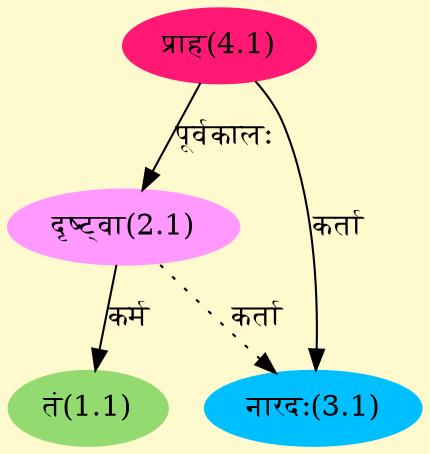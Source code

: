 digraph G{
rankdir=BT;
 compound=true;
 bgcolor="lemonchiffon1";
Node1_1 [style=filled, color="#93DB70" label = "तं(1.1)"]
Node2_1 [style=filled, color="#FF99FF" label = "दृष्ट्वा(2.1)"]
Node4_1 [style=filled, color="#FF1975" label = "प्राह(4.1)"]
Node3_1 [style=filled, color="#00BFFF" label = "नारदः(3.1)"]
/* Start of Relations section */

Node1_1 -> Node2_1 [  label="कर्म"  dir="back" ]
Node2_1 -> Node4_1 [  label="पूर्वकालः"  dir="back" ]
Node3_1 -> Node4_1 [  label="कर्ता"  dir="back" ]
Node3_1 -> Node2_1 [ style=dotted label="कर्ता"  dir="back" ]
}
